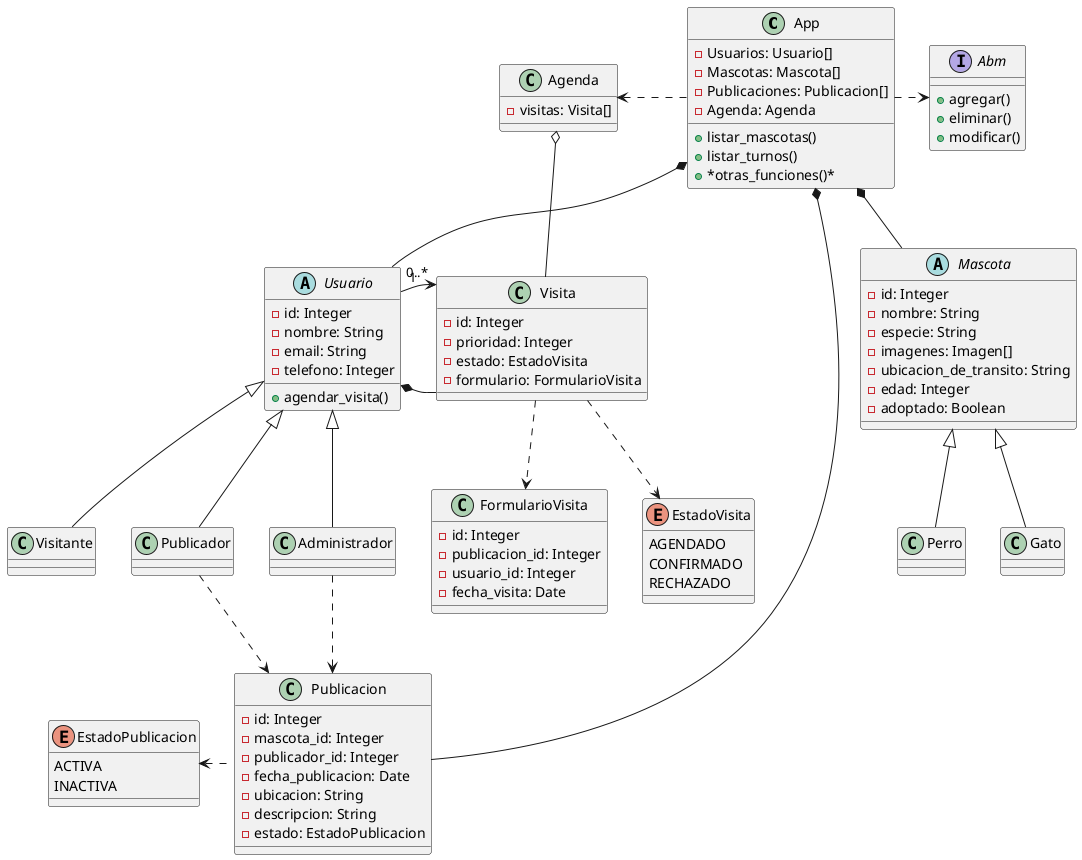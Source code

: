 @startuml Diagrama de Clases: AdoptAR

class App {

  -Usuarios: Usuario[]
  -Mascotas: Mascota[] 
  -Publicaciones: Publicacion[]
  -Agenda: Agenda

  + listar_mascotas() 
  + listar_turnos()
  + *otras_funciones()*

}

Abstract class Usuario {
  - id: Integer /' [PK] '/
  - nombre: String
  - email: String
  - telefono: Integer
  
  + agendar_visita()


  /' + realizar_donacion() '/
}

class Administrador extends Usuario {

}

class Visitante extends Usuario {
  
}

class Publicador extends Usuario {

}

Abstract class Mascota {
  - id: Integer /' [PK] '/
  - nombre: String
  - especie: String
  - imagenes: Imagen[]
  - ubicacion_de_transito: String
  - edad: Integer
  - adoptado: Boolean
}

class Perro extends Mascota{
}

class Gato extends Mascota {

}
  
class Visita {
  - id: Integer /' [PK] '/
  - prioridad: Integer
  - estado: EstadoVisita
  - formulario: FormularioVisita
}

class Agenda {
  - visitas: Visita[]
}


class Publicacion {
  - id: Integer /' [PK] '/
  - mascota_id: Integer /' [FK] '/
  - publicador_id: Integer /' [FK] '/
  - fecha_publicacion: Date
  - ubicacion: String
  - descripcion: String
  - estado: EstadoPublicacion
  
}

class FormularioVisita { 
  - id: Integer /' [PK] '/
  - publicacion_id: Integer /' [FK] '/
  - usuario_id: Integer /' [FK] '/
  - fecha_visita: Date
}

/' En caso de implementar donaciones
class Donacion {
  - usuario_id: Integer /' [FK] ' /
  - mascota_id: Integer /' [FK] ' /
  - tipo_donacion: String
  - importe_donacion: Number
  - items_seleccion: ArrayList []
  - lista_necesidades: ArrayList [] 
}
 '/

interface Abm {
  /' usuarios,mascotas y visitas '/
  + agregar()
  + eliminar()
  + modificar()
}

ENUM EstadoVisita {
  AGENDADO
  CONFIRMADO
  RECHAZADO
}

ENUM EstadoPublicacion {
  ACTIVA
  INACTIVA
}

/' Relaciones '/
 ''Donacion o-r- Usuario

Usuario *-- Visita  
Agenda o-- Visita

App *-- Usuario  /' : "tiene" '/
App *-- Mascota  /' : "tiene" '/
App *-- Publicacion  /' : "tiene" '/
App .left.> Agenda   /' : "usa" '/
App .right.> Abm   /' : "usa" '/
Visita ..> EstadoVisita /' : "usa" '/
Visita ..> FormularioVisita  /' : "usa" '/
Publicacion .left.> EstadoPublicacion /' : "usa" '/

Administrador ..> Publicacion /' : "usa" '/
Publicador ..> Publicacion /' : "usa" '/

/' Cardinalidad '/

Usuario "1" -left-> "0..*" Visita /' : "realiza" '/


''Usuario "1" --> "0..*" Donacion /' : "realiza" '/

@enduml
